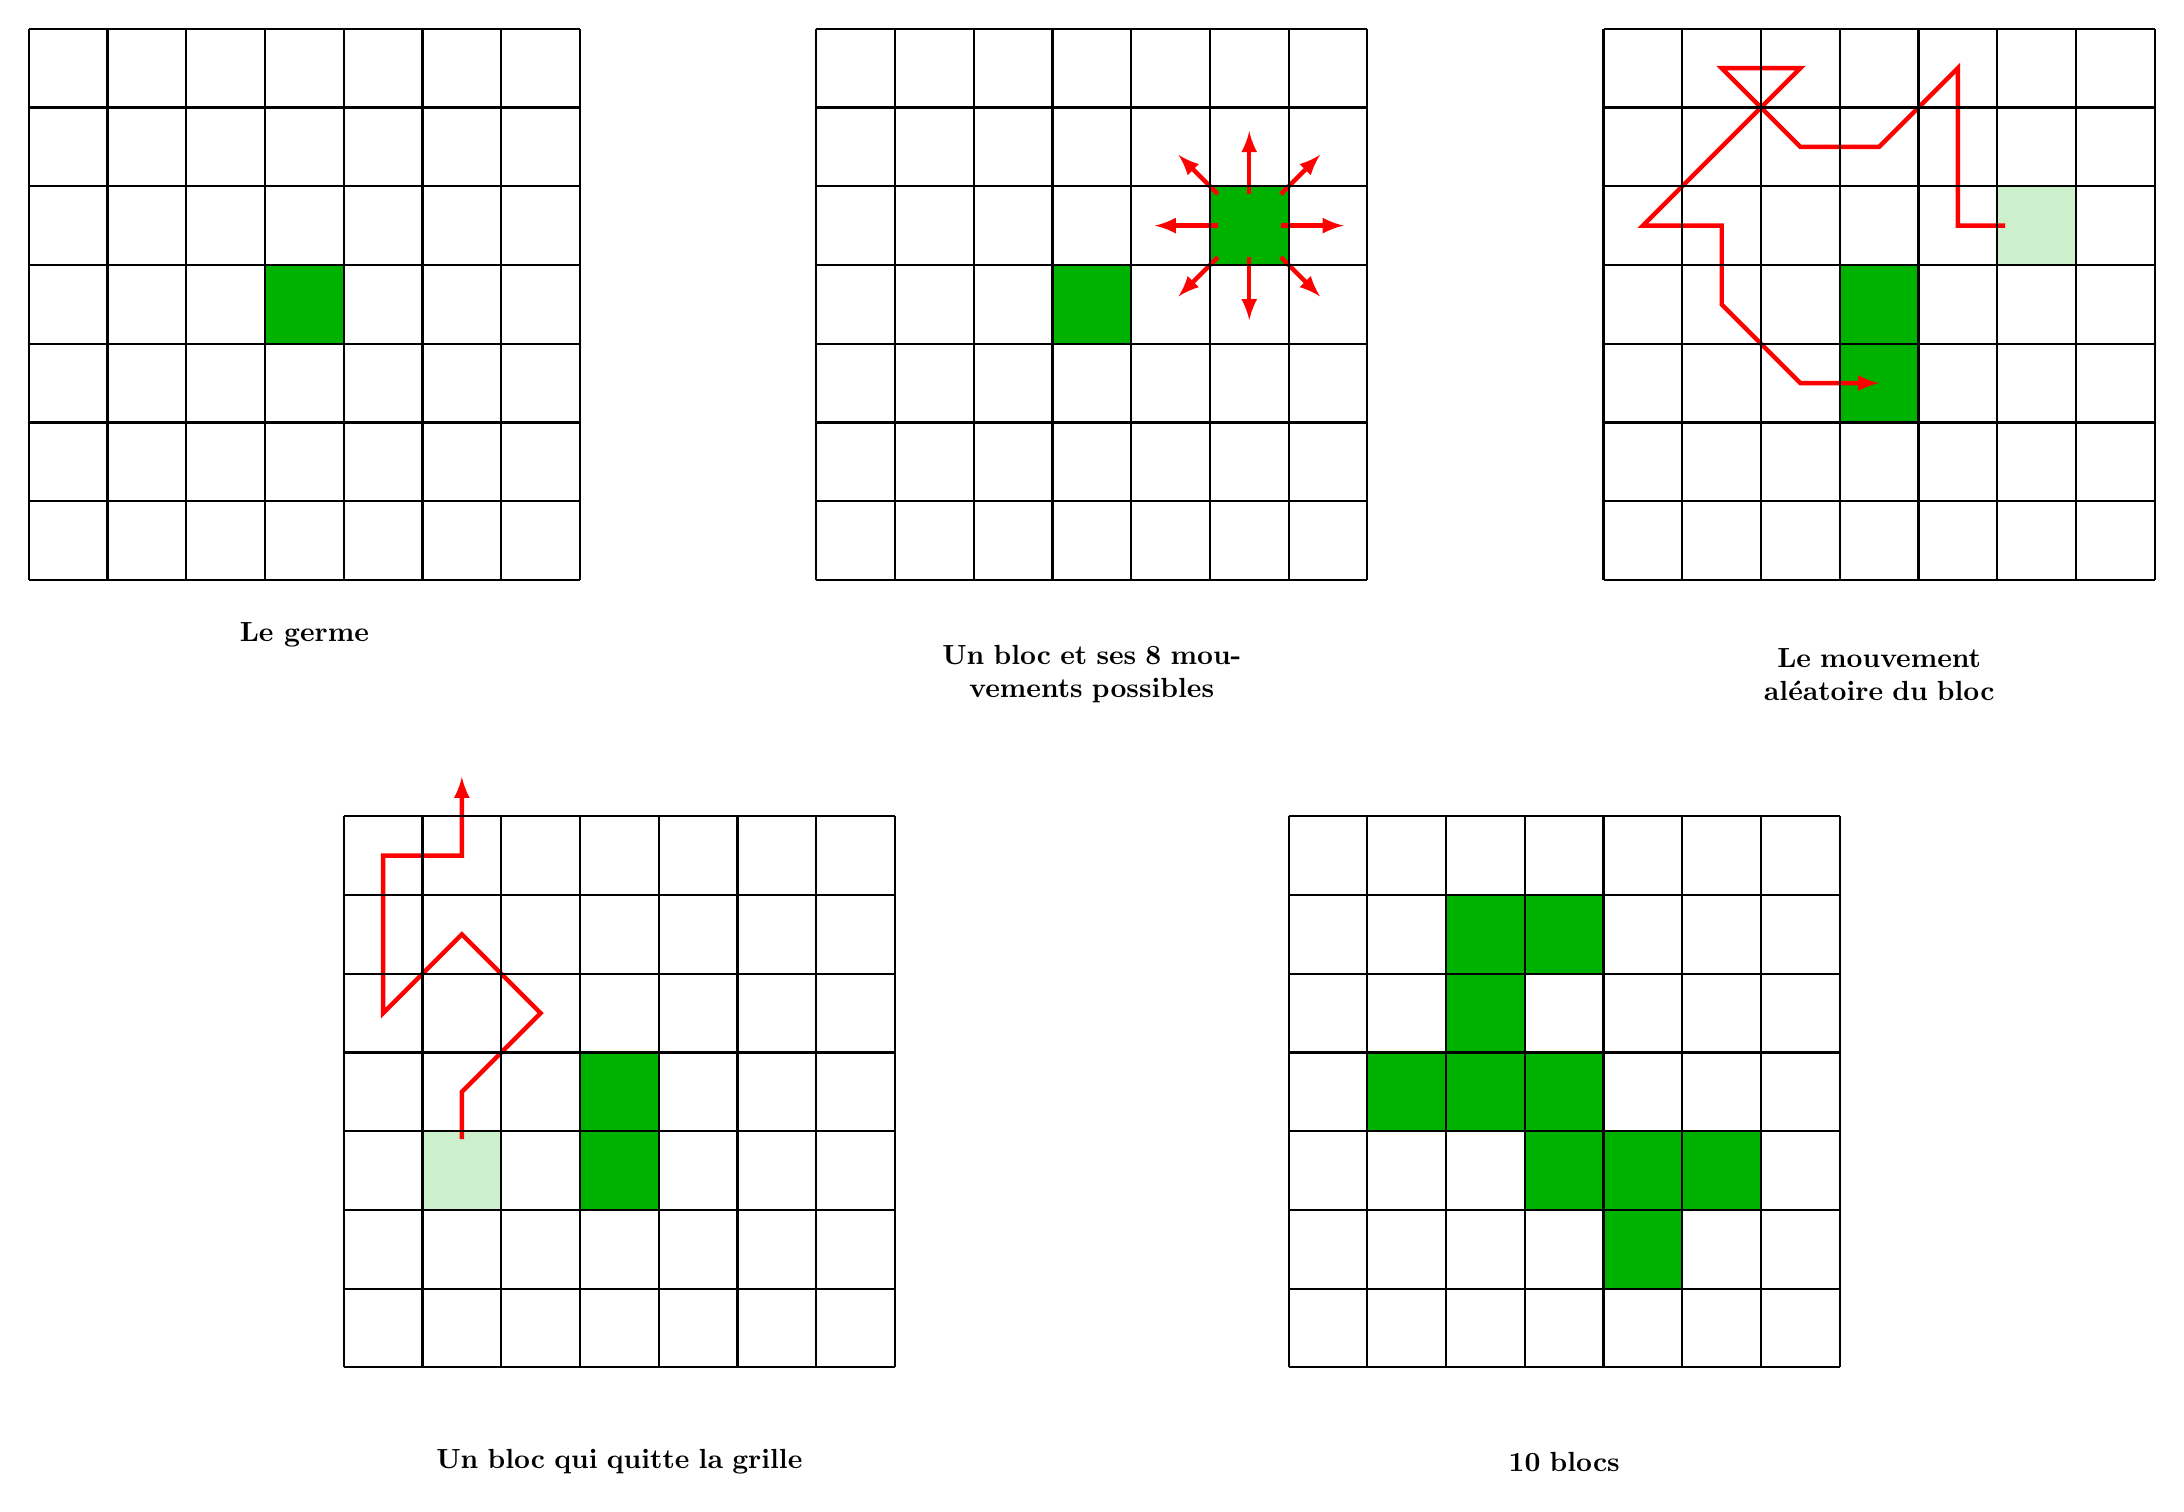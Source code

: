 \begin{tikzpicture}


\begin{scope}
\fill[green!70!black] (3,3) rectangle ++(1,1);


\draw[thick] (0,0) grid ++(7,7);

\node at (3.5,-0.7) {\bf Le germe};
\end{scope}


\begin{scope}[xshift=10cm]

\fill[green!70!black] (3,3) rectangle ++(1,1);
\fill[green!70!black] (5,4) rectangle ++(1,1);

\draw[->,>=latex,red,ultra thick] (5.1,4.5) -- ++(-0.8,0);
\draw[->,>=latex,red,ultra thick] (5.9,4.5) -- ++(0.8,0);
\draw[->,>=latex,red,ultra thick] (5.5,4.9) -- ++(0,0.8);
\draw[->,>=latex,red,ultra thick] (5.5,4.1) -- ++(0,-0.8);

\draw[->,>=latex,red,ultra thick] (5.1,4.9) -- ++(-0.5,0.5);
\draw[->,>=latex,red,ultra thick] (5.9,4.9) -- ++(0.5,0.5);
\draw[->,>=latex,red,ultra thick] (5.1,4.1) -- ++(-0.5,-0.5);
\draw[->,>=latex,red,ultra thick] (5.9,4.1) -- ++(0.5,-0.5);

\draw[thick] (0,0) grid ++(7,7);


\node[text width=4.5cm,text centered] at (3.5,-1.2) {\bf Un bloc et ses 8 mouvements possibles};
\end{scope}


\begin{scope}[xshift=20cm]

\fill[green!70!black] (3,3) rectangle ++(1,1);

\fill[green!70!black!20] (5,4) rectangle ++(1,1);
\fill[green!70!black] (3,2) rectangle ++(1,1);

\draw[->,>=latex,red,ultra thick] (5.1,4.5) -- ++(-0.6,0)
-- ++(0,2) -- ++(-1,-1) -- ++(-1,0) -- ++(-1,1) -- ++(1,0) -- ++(-2,-2) --++ (1,0) --++ (0,-1) -- ++(1,-1) -- ++(1,0);


\draw[thick] (0,0) grid ++(7,7);


\node[text width=4.5cm,text centered] at (3.5,-1.2) {\bf Le mouvement al\'eatoire du bloc};
\end{scope}


\begin{scope}[xshift=4cm,yshift=-10cm]

\fill[green!70!black] (3,3) rectangle ++(1,1);


\fill[green!70!black] (3,2) rectangle ++(1,1);

\fill[green!70!black!20] (1,2) rectangle ++(1,1);


\draw[->,>=latex,red,ultra thick] (1.5,2.9) -- ++(0,0.6)
-- ++(1,1) -- ++(-1,1) -- ++(-1,-1) -- ++(0,2) -- ++(1,0) -- ++(0,1);


\draw[thick] (0,0) grid ++(7,7);


\node[text width=5cm,text centered] at (3.5,-1.2) {\bf Un bloc qui quitte la grille};
\end{scope}


\begin{scope}[xshift=16cm,yshift=-10cm]

\fill[green!70!black] (3,3) rectangle ++(1,1);
\fill[green!70!black] (3,2) rectangle ++(1,1);
\fill[green!70!black] (1,3) rectangle ++(1,1);
\fill[green!70!black] (4,2) rectangle ++(1,1);
\fill[green!70!black] (4,1) rectangle ++(1,1);
\fill[green!70!black] (2,3) rectangle ++(1,1);
\fill[green!70!black] (2,4) rectangle ++(1,1);
\fill[green!70!black] (2,5) rectangle ++(1,1);
\fill[green!70!black] (3,5) rectangle ++(1,1);
\fill[green!70!black] (5,2) rectangle ++(1,1);

\draw[thick] (0,0) grid ++(7,7);


\node[text width=5cm,text centered] at (3.5,-1.2) {\bf 10 blocs};
\end{scope}

\end{tikzpicture}
